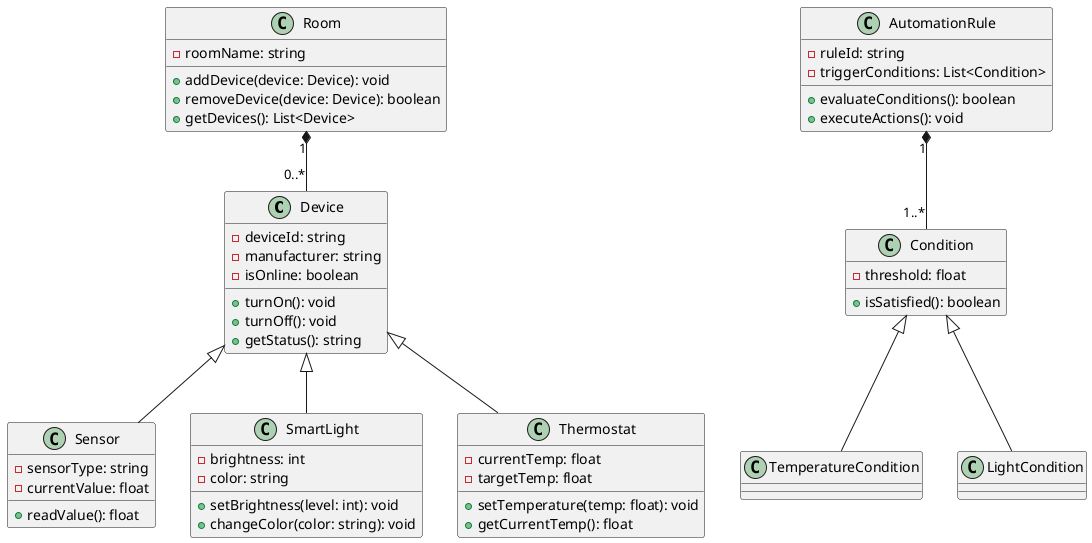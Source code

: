 ```plantuml
@startuml
class Device {
    - deviceId: string
    - manufacturer: string
    - isOnline: boolean
    + turnOn(): void
    + turnOff(): void
    + getStatus(): string
}

class Room {
    - roomName: string
    + addDevice(device: Device): void
    + removeDevice(device: Device): boolean
    + getDevices(): List<Device>
}

class Sensor {
    - sensorType: string
    - currentValue: float
    + readValue(): float
}

class AutomationRule {
    - ruleId: string
    - triggerConditions: List<Condition>
    + evaluateConditions(): boolean
    + executeActions(): void
}

class Condition {
    - threshold: float
    + isSatisfied(): boolean
}

class SmartLight {
    - brightness: int
    - color: string
    + setBrightness(level: int): void
    + changeColor(color: string): void
}

class Thermostat {
    - currentTemp: float
    - targetTemp: float
    + setTemperature(temp: float): void
    + getCurrentTemp(): float
}

Device <|-- SmartLight
Device <|-- Thermostat
Device <|-- Sensor
Room "1" *-- "0..*" Device
AutomationRule "1" *-- "1..*" Condition
Condition <|-- TemperatureCondition
Condition <|-- LightCondition
@enduml
